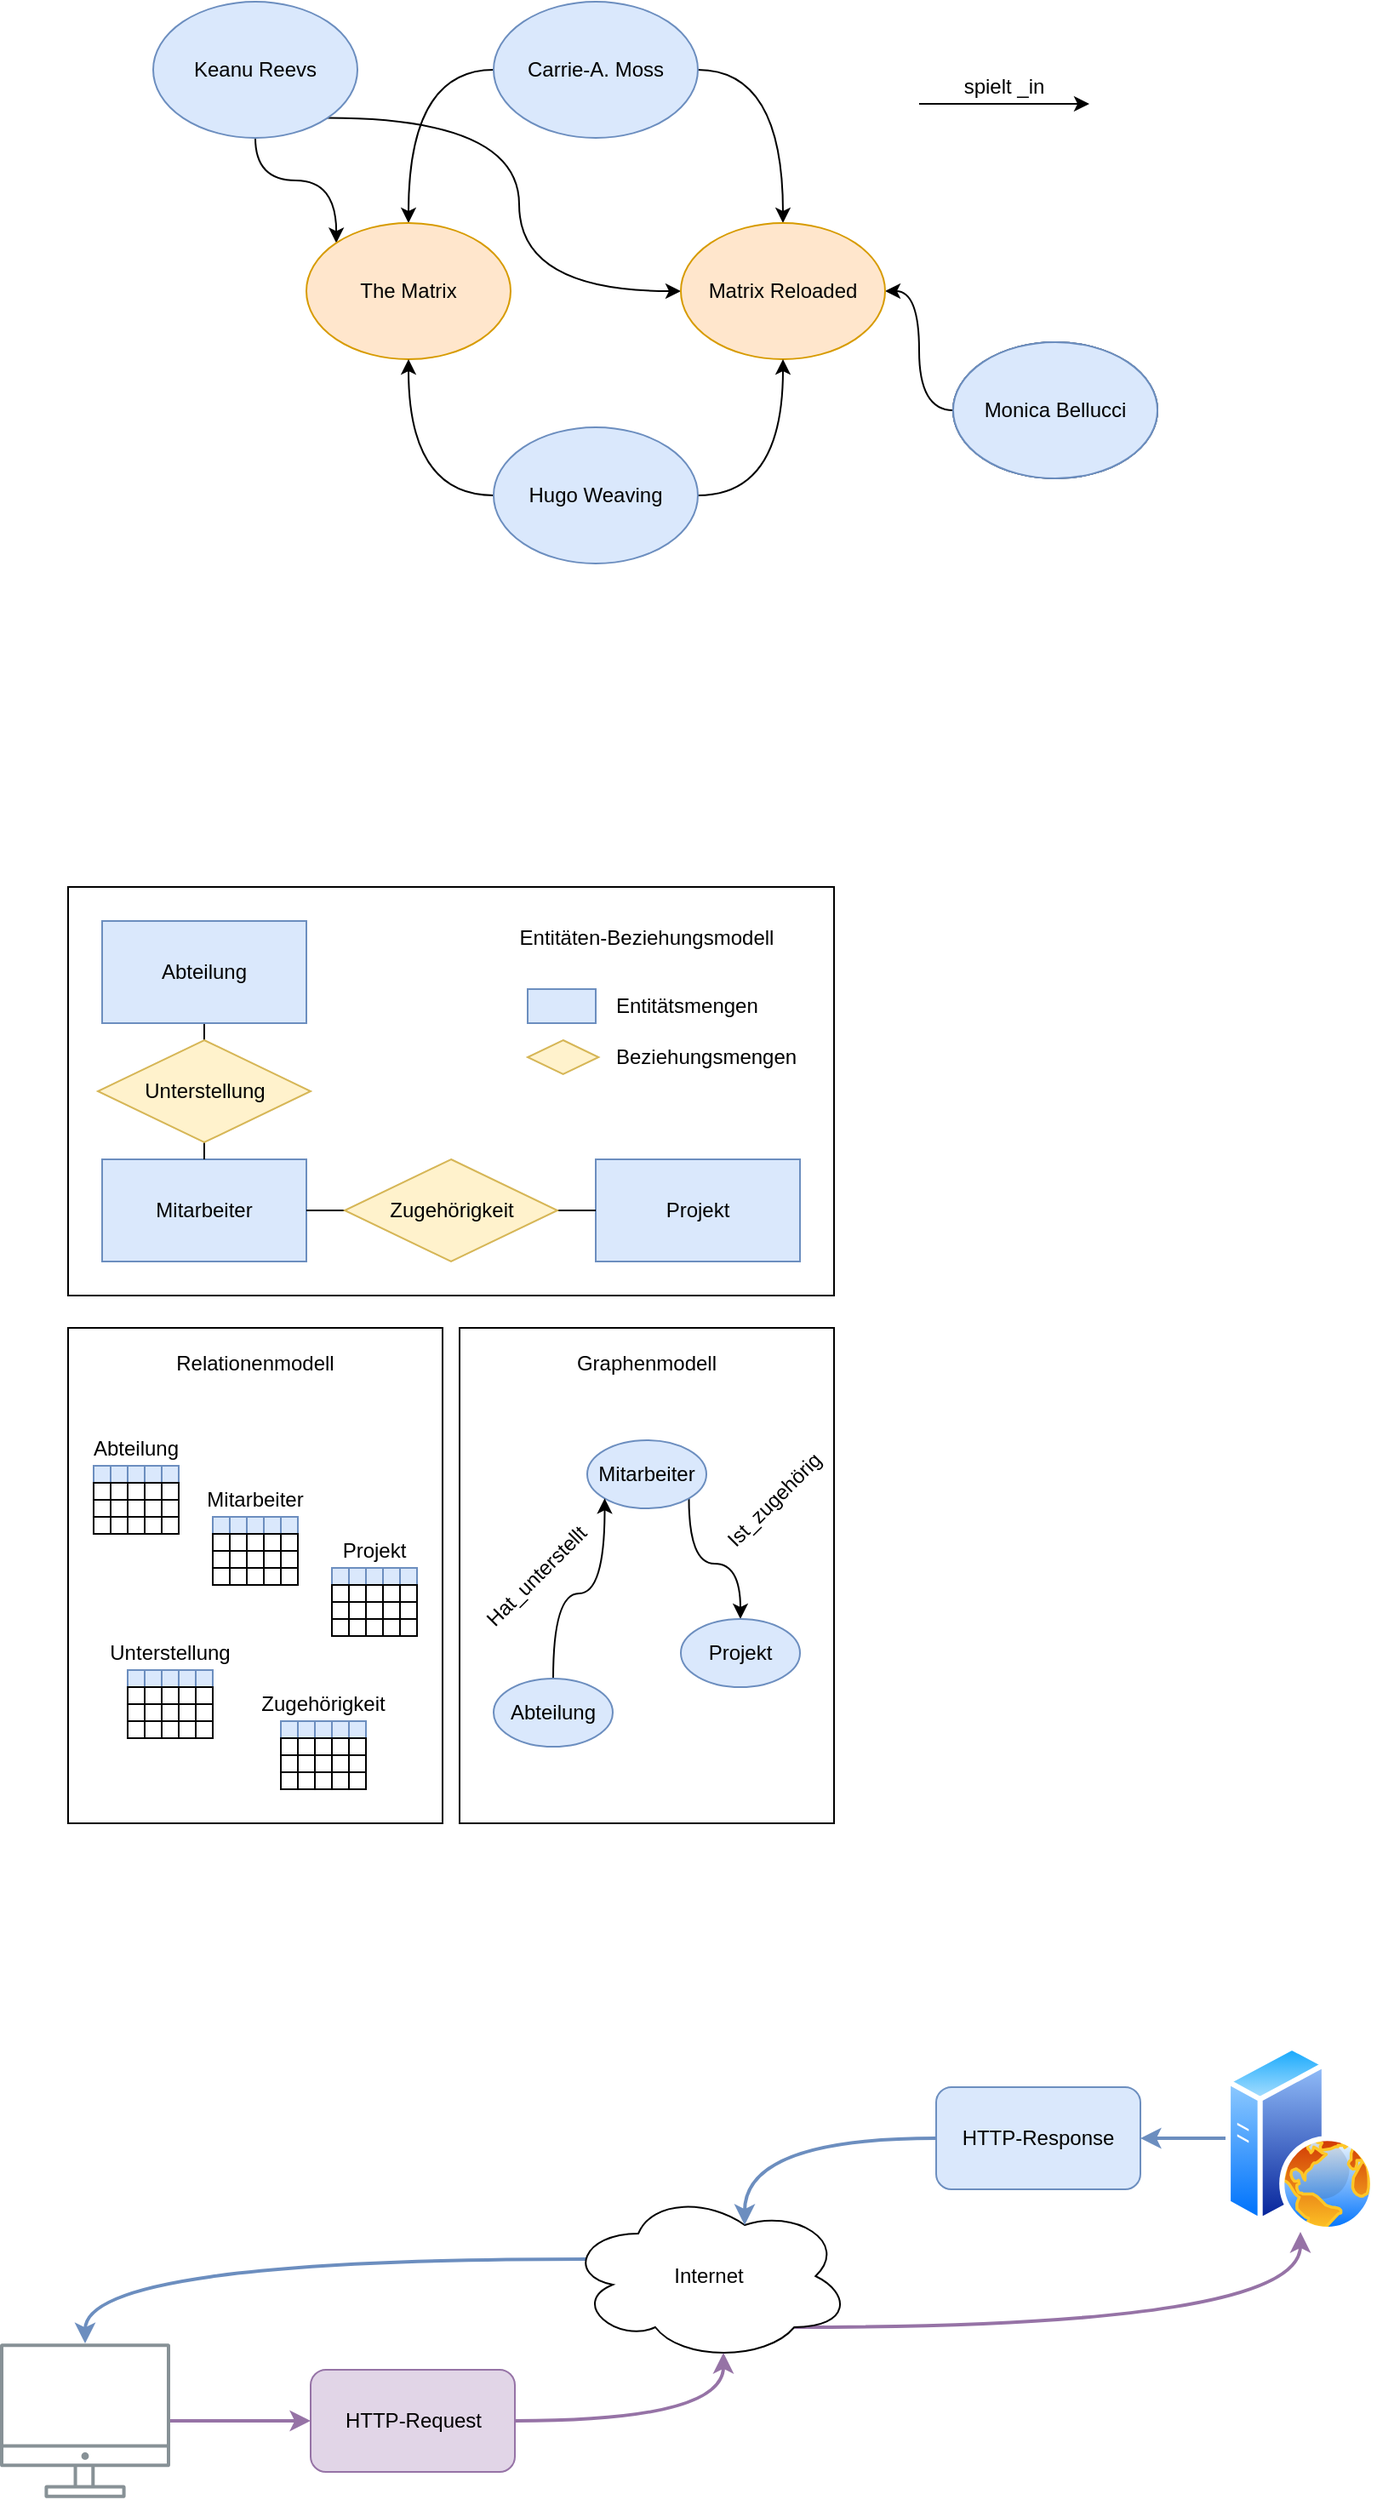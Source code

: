 <mxfile version="12.6.7" type="device"><diagram id="7TDdUkWS8qvCrYN3hzFo" name="Page-1"><mxGraphModel dx="1484" dy="760" grid="1" gridSize="10" guides="1" tooltips="1" connect="1" arrows="1" fold="1" page="1" pageScale="1" pageWidth="827" pageHeight="1169" math="0" shadow="0"><root><mxCell id="0"/><mxCell id="1" parent="0"/><mxCell id="xoRWFBxeTn0ogToRfAe6-10" style="edgeStyle=orthogonalEdgeStyle;orthogonalLoop=1;jettySize=auto;html=1;exitX=0.5;exitY=1;exitDx=0;exitDy=0;entryX=0;entryY=0;entryDx=0;entryDy=0;curved=1;" edge="1" parent="1" source="xoRWFBxeTn0ogToRfAe6-1" target="xoRWFBxeTn0ogToRfAe6-3"><mxGeometry relative="1" as="geometry"/></mxCell><mxCell id="xoRWFBxeTn0ogToRfAe6-22" style="edgeStyle=orthogonalEdgeStyle;curved=1;orthogonalLoop=1;jettySize=auto;html=1;exitX=1;exitY=1;exitDx=0;exitDy=0;entryX=0;entryY=0.5;entryDx=0;entryDy=0;" edge="1" parent="1" source="xoRWFBxeTn0ogToRfAe6-1" target="xoRWFBxeTn0ogToRfAe6-5"><mxGeometry relative="1" as="geometry"/></mxCell><mxCell id="xoRWFBxeTn0ogToRfAe6-1" value="Keanu Reevs" style="ellipse;whiteSpace=wrap;html=1;fillColor=#dae8fc;strokeColor=#6c8ebf;" vertex="1" parent="1"><mxGeometry x="140" y="150" width="120" height="80" as="geometry"/></mxCell><mxCell id="xoRWFBxeTn0ogToRfAe6-20" style="edgeStyle=orthogonalEdgeStyle;curved=1;orthogonalLoop=1;jettySize=auto;html=1;exitX=0;exitY=0.5;exitDx=0;exitDy=0;entryX=0.5;entryY=0;entryDx=0;entryDy=0;" edge="1" parent="1" source="xoRWFBxeTn0ogToRfAe6-2" target="xoRWFBxeTn0ogToRfAe6-3"><mxGeometry relative="1" as="geometry"/></mxCell><mxCell id="xoRWFBxeTn0ogToRfAe6-21" style="edgeStyle=orthogonalEdgeStyle;curved=1;orthogonalLoop=1;jettySize=auto;html=1;exitX=1;exitY=0.5;exitDx=0;exitDy=0;" edge="1" parent="1" source="xoRWFBxeTn0ogToRfAe6-2" target="xoRWFBxeTn0ogToRfAe6-5"><mxGeometry relative="1" as="geometry"/></mxCell><mxCell id="xoRWFBxeTn0ogToRfAe6-2" value="Carrie-A. Moss" style="ellipse;whiteSpace=wrap;html=1;fillColor=#dae8fc;strokeColor=#6c8ebf;" vertex="1" parent="1"><mxGeometry x="340" y="150" width="120" height="80" as="geometry"/></mxCell><mxCell id="xoRWFBxeTn0ogToRfAe6-3" value="The Matrix" style="ellipse;whiteSpace=wrap;html=1;fillColor=#ffe6cc;strokeColor=#d79b00;" vertex="1" parent="1"><mxGeometry x="230" y="280" width="120" height="80" as="geometry"/></mxCell><mxCell id="xoRWFBxeTn0ogToRfAe6-19" style="edgeStyle=orthogonalEdgeStyle;curved=1;orthogonalLoop=1;jettySize=auto;html=1;exitX=0;exitY=0.5;exitDx=0;exitDy=0;entryX=1;entryY=0.5;entryDx=0;entryDy=0;" edge="1" parent="1" source="xoRWFBxeTn0ogToRfAe6-4" target="xoRWFBxeTn0ogToRfAe6-5"><mxGeometry relative="1" as="geometry"/></mxCell><mxCell id="xoRWFBxeTn0ogToRfAe6-4" value="Monica Bellucci" style="ellipse;whiteSpace=wrap;html=1;" vertex="1" parent="1"><mxGeometry x="610" y="350" width="120" height="80" as="geometry"/></mxCell><mxCell id="xoRWFBxeTn0ogToRfAe6-5" value="Matrix Reloaded" style="ellipse;whiteSpace=wrap;html=1;fillColor=#ffe6cc;strokeColor=#d79b00;" vertex="1" parent="1"><mxGeometry x="450" y="280" width="120" height="80" as="geometry"/></mxCell><mxCell id="xoRWFBxeTn0ogToRfAe6-17" style="edgeStyle=orthogonalEdgeStyle;curved=1;orthogonalLoop=1;jettySize=auto;html=1;exitX=0;exitY=0.5;exitDx=0;exitDy=0;entryX=0.5;entryY=1;entryDx=0;entryDy=0;" edge="1" parent="1" source="xoRWFBxeTn0ogToRfAe6-6" target="xoRWFBxeTn0ogToRfAe6-3"><mxGeometry relative="1" as="geometry"/></mxCell><mxCell id="xoRWFBxeTn0ogToRfAe6-18" style="edgeStyle=orthogonalEdgeStyle;curved=1;orthogonalLoop=1;jettySize=auto;html=1;exitX=1;exitY=0.5;exitDx=0;exitDy=0;entryX=0.5;entryY=1;entryDx=0;entryDy=0;" edge="1" parent="1" source="xoRWFBxeTn0ogToRfAe6-6" target="xoRWFBxeTn0ogToRfAe6-5"><mxGeometry relative="1" as="geometry"/></mxCell><mxCell id="xoRWFBxeTn0ogToRfAe6-6" value="Hugo Weaving" style="ellipse;whiteSpace=wrap;html=1;fillColor=#dae8fc;strokeColor=#6c8ebf;" vertex="1" parent="1"><mxGeometry x="340" y="400" width="120" height="80" as="geometry"/></mxCell><mxCell id="xoRWFBxeTn0ogToRfAe6-23" value="Monica Bellucci" style="ellipse;whiteSpace=wrap;html=1;fillColor=#dae8fc;strokeColor=#6c8ebf;" vertex="1" parent="1"><mxGeometry x="610" y="350" width="120" height="80" as="geometry"/></mxCell><mxCell id="xoRWFBxeTn0ogToRfAe6-25" value="spielt _in" style="text;html=1;fillColor=none;align=center;verticalAlign=middle;whiteSpace=wrap;rounded=0;opacity=0;" vertex="1" parent="1"><mxGeometry x="610" y="190" width="60" height="20" as="geometry"/></mxCell><mxCell id="xoRWFBxeTn0ogToRfAe6-27" value="" style="endArrow=classic;html=1;" edge="1" parent="1"><mxGeometry width="50" height="50" relative="1" as="geometry"><mxPoint x="590" y="210" as="sourcePoint"/><mxPoint x="690" y="210" as="targetPoint"/></mxGeometry></mxCell><mxCell id="xoRWFBxeTn0ogToRfAe6-28" value="Monica Bellucci" style="ellipse;whiteSpace=wrap;html=1;fillColor=#dae8fc;strokeColor=#6c8ebf;" vertex="1" parent="1"><mxGeometry x="610" y="350" width="120" height="80" as="geometry"/></mxCell><mxCell id="xoRWFBxeTn0ogToRfAe6-30" value="" style="rounded=0;whiteSpace=wrap;html=1;" vertex="1" parent="1"><mxGeometry x="90" y="670" width="450" height="240" as="geometry"/></mxCell><mxCell id="xoRWFBxeTn0ogToRfAe6-40" style="edgeStyle=orthogonalEdgeStyle;curved=1;orthogonalLoop=1;jettySize=auto;html=1;exitX=0.5;exitY=1;exitDx=0;exitDy=0;entryX=0.5;entryY=0;entryDx=0;entryDy=0;endArrow=none;endFill=0;" edge="1" parent="1" source="xoRWFBxeTn0ogToRfAe6-31" target="xoRWFBxeTn0ogToRfAe6-36"><mxGeometry relative="1" as="geometry"/></mxCell><mxCell id="xoRWFBxeTn0ogToRfAe6-31" value="Abteilung" style="rounded=0;whiteSpace=wrap;html=1;fillColor=#dae8fc;strokeColor=#6c8ebf;" vertex="1" parent="1"><mxGeometry x="110" y="690" width="120" height="60" as="geometry"/></mxCell><mxCell id="xoRWFBxeTn0ogToRfAe6-32" value="Mitarbeiter&lt;span style=&quot;color: rgba(0 , 0 , 0 , 0) ; font-family: monospace ; font-size: 0px ; white-space: nowrap&quot;&gt;%3CmxGraphModel%3E%3Croot%3E%3CmxCell%20id%3D%220%22%2F%3E%3CmxCell%20id%3D%221%22%20parent%3D%220%22%2F%3E%3CmxCell%20id%3D%222%22%20value%3D%22Abteilung%22%20style%3D%22rounded%3D0%3BwhiteSpace%3Dwrap%3Bhtml%3D1%3B%22%20vertex%3D%221%22%20parent%3D%221%22%3E%3CmxGeometry%20x%3D%2290%22%20y%3D%22900%22%20width%3D%22120%22%20height%3D%2260%22%20as%3D%22geometry%22%2F%3E%3C%2FmxCell%3E%3C%2Froot%3E%3C%2FmxGraphModel%3E&lt;/span&gt;" style="rounded=0;whiteSpace=wrap;html=1;fillColor=#dae8fc;strokeColor=#6c8ebf;" vertex="1" parent="1"><mxGeometry x="110" y="830" width="120" height="60" as="geometry"/></mxCell><mxCell id="xoRWFBxeTn0ogToRfAe6-33" value="Projekt" style="rounded=0;whiteSpace=wrap;html=1;fillColor=#dae8fc;strokeColor=#6c8ebf;" vertex="1" parent="1"><mxGeometry x="400" y="830" width="120" height="60" as="geometry"/></mxCell><mxCell id="xoRWFBxeTn0ogToRfAe6-41" style="edgeStyle=orthogonalEdgeStyle;curved=1;orthogonalLoop=1;jettySize=auto;html=1;exitX=0.5;exitY=1;exitDx=0;exitDy=0;entryX=0.5;entryY=0;entryDx=0;entryDy=0;endArrow=none;endFill=0;" edge="1" parent="1" source="xoRWFBxeTn0ogToRfAe6-36" target="xoRWFBxeTn0ogToRfAe6-32"><mxGeometry relative="1" as="geometry"/></mxCell><mxCell id="xoRWFBxeTn0ogToRfAe6-36" value="Unterstellung" style="rhombus;whiteSpace=wrap;html=1;fillColor=#fff2cc;strokeColor=#d6b656;" vertex="1" parent="1"><mxGeometry x="107.5" y="760" width="125" height="60" as="geometry"/></mxCell><mxCell id="xoRWFBxeTn0ogToRfAe6-38" style="edgeStyle=orthogonalEdgeStyle;curved=1;orthogonalLoop=1;jettySize=auto;html=1;exitX=1;exitY=0.5;exitDx=0;exitDy=0;entryX=0;entryY=0.5;entryDx=0;entryDy=0;endArrow=none;endFill=0;" edge="1" parent="1" source="xoRWFBxeTn0ogToRfAe6-37" target="xoRWFBxeTn0ogToRfAe6-33"><mxGeometry relative="1" as="geometry"/></mxCell><mxCell id="xoRWFBxeTn0ogToRfAe6-39" style="edgeStyle=orthogonalEdgeStyle;curved=1;orthogonalLoop=1;jettySize=auto;html=1;exitX=0;exitY=0.5;exitDx=0;exitDy=0;entryX=1;entryY=0.5;entryDx=0;entryDy=0;endArrow=none;endFill=0;" edge="1" parent="1" source="xoRWFBxeTn0ogToRfAe6-37" target="xoRWFBxeTn0ogToRfAe6-32"><mxGeometry relative="1" as="geometry"/></mxCell><mxCell id="xoRWFBxeTn0ogToRfAe6-37" value="Zugehörigkeit" style="rhombus;whiteSpace=wrap;html=1;fillColor=#fff2cc;strokeColor=#d6b656;" vertex="1" parent="1"><mxGeometry x="252.5" y="830" width="125" height="60" as="geometry"/></mxCell><mxCell id="xoRWFBxeTn0ogToRfAe6-42" value="Entitäten-Beziehungsmodell" style="text;html=1;strokeColor=none;fillColor=none;align=center;verticalAlign=middle;whiteSpace=wrap;rounded=0;" vertex="1" parent="1"><mxGeometry x="340" y="690" width="180" height="20" as="geometry"/></mxCell><mxCell id="xoRWFBxeTn0ogToRfAe6-43" value="" style="rhombus;whiteSpace=wrap;html=1;fillColor=#fff2cc;strokeColor=#d6b656;" vertex="1" parent="1"><mxGeometry x="360" y="760" width="41.67" height="20" as="geometry"/></mxCell><mxCell id="xoRWFBxeTn0ogToRfAe6-44" value="" style="rounded=0;whiteSpace=wrap;html=1;fillColor=#dae8fc;strokeColor=#6c8ebf;" vertex="1" parent="1"><mxGeometry x="360" y="730" width="40" height="20" as="geometry"/></mxCell><mxCell id="xoRWFBxeTn0ogToRfAe6-45" value="Entitätsmengen" style="text;html=1;strokeColor=none;fillColor=none;align=left;verticalAlign=middle;whiteSpace=wrap;rounded=0;" vertex="1" parent="1"><mxGeometry x="410" y="730" width="90" height="20" as="geometry"/></mxCell><mxCell id="xoRWFBxeTn0ogToRfAe6-46" value="Beziehungsmengen" style="text;html=1;strokeColor=none;fillColor=none;align=left;verticalAlign=middle;whiteSpace=wrap;rounded=0;" vertex="1" parent="1"><mxGeometry x="410" y="760" width="120" height="20" as="geometry"/></mxCell><mxCell id="xoRWFBxeTn0ogToRfAe6-47" value="" style="rounded=0;whiteSpace=wrap;html=1;" vertex="1" parent="1"><mxGeometry x="90" y="929" width="220" height="291" as="geometry"/></mxCell><mxCell id="xoRWFBxeTn0ogToRfAe6-48" value="Relationenmodell" style="text;html=1;strokeColor=none;fillColor=none;align=center;verticalAlign=middle;whiteSpace=wrap;rounded=0;" vertex="1" parent="1"><mxGeometry x="120" y="940" width="160" height="20" as="geometry"/></mxCell><mxCell id="xoRWFBxeTn0ogToRfAe6-51" value="" style="rounded=0;whiteSpace=wrap;html=1;" vertex="1" parent="1"><mxGeometry x="320" y="929" width="220" height="291" as="geometry"/></mxCell><mxCell id="xoRWFBxeTn0ogToRfAe6-52" value="Graphenmodell" style="text;html=1;strokeColor=none;fillColor=none;align=center;verticalAlign=middle;whiteSpace=wrap;rounded=0;" vertex="1" parent="1"><mxGeometry x="350" y="940" width="160" height="20" as="geometry"/></mxCell><mxCell id="xoRWFBxeTn0ogToRfAe6-53" value="Abteilung" style="text;html=1;strokeColor=none;fillColor=none;align=center;verticalAlign=middle;whiteSpace=wrap;rounded=0;" vertex="1" parent="1"><mxGeometry x="110" y="990" width="40" height="20" as="geometry"/></mxCell><mxCell id="xoRWFBxeTn0ogToRfAe6-54" value="Mitarbeiter" style="text;html=1;strokeColor=none;fillColor=none;align=center;verticalAlign=middle;whiteSpace=wrap;rounded=0;" vertex="1" parent="1"><mxGeometry x="180" y="1020" width="40" height="20" as="geometry"/></mxCell><mxCell id="xoRWFBxeTn0ogToRfAe6-55" value="Projekt" style="text;html=1;strokeColor=none;fillColor=none;align=center;verticalAlign=middle;whiteSpace=wrap;rounded=0;" vertex="1" parent="1"><mxGeometry x="250" y="1050" width="40" height="20" as="geometry"/></mxCell><mxCell id="xoRWFBxeTn0ogToRfAe6-56" value="Unterstellung" style="text;html=1;strokeColor=none;fillColor=none;align=center;verticalAlign=middle;whiteSpace=wrap;rounded=0;" vertex="1" parent="1"><mxGeometry x="130" y="1110" width="40" height="20" as="geometry"/></mxCell><mxCell id="xoRWFBxeTn0ogToRfAe6-57" value="Zugehörigkeit" style="text;html=1;strokeColor=none;fillColor=none;align=center;verticalAlign=middle;whiteSpace=wrap;rounded=0;" vertex="1" parent="1"><mxGeometry x="220" y="1140" width="40" height="20" as="geometry"/></mxCell><mxCell id="xoRWFBxeTn0ogToRfAe6-58" value="" style="rounded=0;whiteSpace=wrap;html=1;align=left;fillColor=#dae8fc;strokeColor=#6c8ebf;" vertex="1" parent="1"><mxGeometry x="215" y="1160" width="10" height="10" as="geometry"/></mxCell><mxCell id="xoRWFBxeTn0ogToRfAe6-59" value="" style="rounded=0;whiteSpace=wrap;html=1;align=left;fillColor=#dae8fc;strokeColor=#6c8ebf;" vertex="1" parent="1"><mxGeometry x="225" y="1160" width="10" height="10" as="geometry"/></mxCell><mxCell id="xoRWFBxeTn0ogToRfAe6-60" value="" style="rounded=0;whiteSpace=wrap;html=1;align=left;fillColor=#dae8fc;strokeColor=#6c8ebf;" vertex="1" parent="1"><mxGeometry x="235" y="1160" width="10" height="10" as="geometry"/></mxCell><mxCell id="xoRWFBxeTn0ogToRfAe6-61" value="" style="rounded=0;whiteSpace=wrap;html=1;align=left;fillColor=#dae8fc;strokeColor=#6c8ebf;" vertex="1" parent="1"><mxGeometry x="245" y="1160" width="10" height="10" as="geometry"/></mxCell><mxCell id="xoRWFBxeTn0ogToRfAe6-62" value="" style="rounded=0;whiteSpace=wrap;html=1;align=left;fillColor=#dae8fc;strokeColor=#6c8ebf;" vertex="1" parent="1"><mxGeometry x="255" y="1160" width="10" height="10" as="geometry"/></mxCell><mxCell id="xoRWFBxeTn0ogToRfAe6-63" value="" style="rounded=0;whiteSpace=wrap;html=1;align=left;" vertex="1" parent="1"><mxGeometry x="215" y="1170" width="10" height="10" as="geometry"/></mxCell><mxCell id="xoRWFBxeTn0ogToRfAe6-64" value="" style="rounded=0;whiteSpace=wrap;html=1;align=left;" vertex="1" parent="1"><mxGeometry x="225" y="1170" width="10" height="10" as="geometry"/></mxCell><mxCell id="xoRWFBxeTn0ogToRfAe6-65" value="" style="rounded=0;whiteSpace=wrap;html=1;align=left;" vertex="1" parent="1"><mxGeometry x="235" y="1170" width="10" height="10" as="geometry"/></mxCell><mxCell id="xoRWFBxeTn0ogToRfAe6-66" value="" style="rounded=0;whiteSpace=wrap;html=1;align=left;" vertex="1" parent="1"><mxGeometry x="245" y="1170" width="10" height="10" as="geometry"/></mxCell><mxCell id="xoRWFBxeTn0ogToRfAe6-67" value="" style="rounded=0;whiteSpace=wrap;html=1;align=left;" vertex="1" parent="1"><mxGeometry x="255" y="1170" width="10" height="10" as="geometry"/></mxCell><mxCell id="xoRWFBxeTn0ogToRfAe6-68" value="" style="rounded=0;whiteSpace=wrap;html=1;align=left;" vertex="1" parent="1"><mxGeometry x="215" y="1180" width="10" height="10" as="geometry"/></mxCell><mxCell id="xoRWFBxeTn0ogToRfAe6-69" value="" style="rounded=0;whiteSpace=wrap;html=1;align=left;" vertex="1" parent="1"><mxGeometry x="225" y="1180" width="10" height="10" as="geometry"/></mxCell><mxCell id="xoRWFBxeTn0ogToRfAe6-70" value="" style="rounded=0;whiteSpace=wrap;html=1;align=left;" vertex="1" parent="1"><mxGeometry x="235" y="1180" width="10" height="10" as="geometry"/></mxCell><mxCell id="xoRWFBxeTn0ogToRfAe6-71" value="" style="rounded=0;whiteSpace=wrap;html=1;align=left;" vertex="1" parent="1"><mxGeometry x="245" y="1180" width="10" height="10" as="geometry"/></mxCell><mxCell id="xoRWFBxeTn0ogToRfAe6-72" value="" style="rounded=0;whiteSpace=wrap;html=1;align=left;" vertex="1" parent="1"><mxGeometry x="255" y="1180" width="10" height="10" as="geometry"/></mxCell><mxCell id="xoRWFBxeTn0ogToRfAe6-73" value="" style="rounded=0;whiteSpace=wrap;html=1;align=left;" vertex="1" parent="1"><mxGeometry x="215" y="1190" width="10" height="10" as="geometry"/></mxCell><mxCell id="xoRWFBxeTn0ogToRfAe6-74" value="" style="rounded=0;whiteSpace=wrap;html=1;align=left;" vertex="1" parent="1"><mxGeometry x="225" y="1190" width="10" height="10" as="geometry"/></mxCell><mxCell id="xoRWFBxeTn0ogToRfAe6-75" value="" style="rounded=0;whiteSpace=wrap;html=1;align=left;" vertex="1" parent="1"><mxGeometry x="235" y="1190" width="10" height="10" as="geometry"/></mxCell><mxCell id="xoRWFBxeTn0ogToRfAe6-76" value="" style="rounded=0;whiteSpace=wrap;html=1;align=left;" vertex="1" parent="1"><mxGeometry x="245" y="1190" width="10" height="10" as="geometry"/></mxCell><mxCell id="xoRWFBxeTn0ogToRfAe6-77" value="" style="rounded=0;whiteSpace=wrap;html=1;align=left;" vertex="1" parent="1"><mxGeometry x="255" y="1190" width="10" height="10" as="geometry"/></mxCell><mxCell id="xoRWFBxeTn0ogToRfAe6-78" value="" style="rounded=0;whiteSpace=wrap;html=1;align=left;fillColor=#dae8fc;strokeColor=#6c8ebf;" vertex="1" parent="1"><mxGeometry x="125" y="1130" width="10" height="10" as="geometry"/></mxCell><mxCell id="xoRWFBxeTn0ogToRfAe6-79" value="" style="rounded=0;whiteSpace=wrap;html=1;align=left;fillColor=#dae8fc;strokeColor=#6c8ebf;" vertex="1" parent="1"><mxGeometry x="135" y="1130" width="10" height="10" as="geometry"/></mxCell><mxCell id="xoRWFBxeTn0ogToRfAe6-80" value="" style="rounded=0;whiteSpace=wrap;html=1;align=left;fillColor=#dae8fc;strokeColor=#6c8ebf;" vertex="1" parent="1"><mxGeometry x="145" y="1130" width="10" height="10" as="geometry"/></mxCell><mxCell id="xoRWFBxeTn0ogToRfAe6-81" value="" style="rounded=0;whiteSpace=wrap;html=1;align=left;fillColor=#dae8fc;strokeColor=#6c8ebf;" vertex="1" parent="1"><mxGeometry x="155" y="1130" width="10" height="10" as="geometry"/></mxCell><mxCell id="xoRWFBxeTn0ogToRfAe6-82" value="" style="rounded=0;whiteSpace=wrap;html=1;align=left;fillColor=#dae8fc;strokeColor=#6c8ebf;" vertex="1" parent="1"><mxGeometry x="165" y="1130" width="10" height="10" as="geometry"/></mxCell><mxCell id="xoRWFBxeTn0ogToRfAe6-83" value="" style="rounded=0;whiteSpace=wrap;html=1;align=left;" vertex="1" parent="1"><mxGeometry x="125" y="1140" width="10" height="10" as="geometry"/></mxCell><mxCell id="xoRWFBxeTn0ogToRfAe6-84" value="" style="rounded=0;whiteSpace=wrap;html=1;align=left;" vertex="1" parent="1"><mxGeometry x="135" y="1140" width="10" height="10" as="geometry"/></mxCell><mxCell id="xoRWFBxeTn0ogToRfAe6-85" value="" style="rounded=0;whiteSpace=wrap;html=1;align=left;" vertex="1" parent="1"><mxGeometry x="145" y="1140" width="10" height="10" as="geometry"/></mxCell><mxCell id="xoRWFBxeTn0ogToRfAe6-86" value="" style="rounded=0;whiteSpace=wrap;html=1;align=left;" vertex="1" parent="1"><mxGeometry x="155" y="1140" width="10" height="10" as="geometry"/></mxCell><mxCell id="xoRWFBxeTn0ogToRfAe6-87" value="" style="rounded=0;whiteSpace=wrap;html=1;align=left;" vertex="1" parent="1"><mxGeometry x="165" y="1140" width="10" height="10" as="geometry"/></mxCell><mxCell id="xoRWFBxeTn0ogToRfAe6-88" value="" style="rounded=0;whiteSpace=wrap;html=1;align=left;" vertex="1" parent="1"><mxGeometry x="125" y="1150" width="10" height="10" as="geometry"/></mxCell><mxCell id="xoRWFBxeTn0ogToRfAe6-89" value="" style="rounded=0;whiteSpace=wrap;html=1;align=left;" vertex="1" parent="1"><mxGeometry x="135" y="1150" width="10" height="10" as="geometry"/></mxCell><mxCell id="xoRWFBxeTn0ogToRfAe6-90" value="" style="rounded=0;whiteSpace=wrap;html=1;align=left;" vertex="1" parent="1"><mxGeometry x="145" y="1150" width="10" height="10" as="geometry"/></mxCell><mxCell id="xoRWFBxeTn0ogToRfAe6-91" value="" style="rounded=0;whiteSpace=wrap;html=1;align=left;" vertex="1" parent="1"><mxGeometry x="155" y="1150" width="10" height="10" as="geometry"/></mxCell><mxCell id="xoRWFBxeTn0ogToRfAe6-92" value="" style="rounded=0;whiteSpace=wrap;html=1;align=left;" vertex="1" parent="1"><mxGeometry x="165" y="1150" width="10" height="10" as="geometry"/></mxCell><mxCell id="xoRWFBxeTn0ogToRfAe6-93" value="" style="rounded=0;whiteSpace=wrap;html=1;align=left;" vertex="1" parent="1"><mxGeometry x="125" y="1160" width="10" height="10" as="geometry"/></mxCell><mxCell id="xoRWFBxeTn0ogToRfAe6-94" value="" style="rounded=0;whiteSpace=wrap;html=1;align=left;" vertex="1" parent="1"><mxGeometry x="135" y="1160" width="10" height="10" as="geometry"/></mxCell><mxCell id="xoRWFBxeTn0ogToRfAe6-95" value="" style="rounded=0;whiteSpace=wrap;html=1;align=left;" vertex="1" parent="1"><mxGeometry x="145" y="1160" width="10" height="10" as="geometry"/></mxCell><mxCell id="xoRWFBxeTn0ogToRfAe6-96" value="" style="rounded=0;whiteSpace=wrap;html=1;align=left;" vertex="1" parent="1"><mxGeometry x="155" y="1160" width="10" height="10" as="geometry"/></mxCell><mxCell id="xoRWFBxeTn0ogToRfAe6-97" value="" style="rounded=0;whiteSpace=wrap;html=1;align=left;" vertex="1" parent="1"><mxGeometry x="165" y="1160" width="10" height="10" as="geometry"/></mxCell><mxCell id="xoRWFBxeTn0ogToRfAe6-98" value="" style="rounded=0;whiteSpace=wrap;html=1;align=left;fillColor=#dae8fc;strokeColor=#6c8ebf;" vertex="1" parent="1"><mxGeometry x="245" y="1070" width="10" height="10" as="geometry"/></mxCell><mxCell id="xoRWFBxeTn0ogToRfAe6-99" value="" style="rounded=0;whiteSpace=wrap;html=1;align=left;fillColor=#dae8fc;strokeColor=#6c8ebf;" vertex="1" parent="1"><mxGeometry x="255" y="1070" width="10" height="10" as="geometry"/></mxCell><mxCell id="xoRWFBxeTn0ogToRfAe6-100" value="" style="rounded=0;whiteSpace=wrap;html=1;align=left;fillColor=#dae8fc;strokeColor=#6c8ebf;" vertex="1" parent="1"><mxGeometry x="265" y="1070" width="10" height="10" as="geometry"/></mxCell><mxCell id="xoRWFBxeTn0ogToRfAe6-101" value="" style="rounded=0;whiteSpace=wrap;html=1;align=left;fillColor=#dae8fc;strokeColor=#6c8ebf;" vertex="1" parent="1"><mxGeometry x="275" y="1070" width="10" height="10" as="geometry"/></mxCell><mxCell id="xoRWFBxeTn0ogToRfAe6-102" value="" style="rounded=0;whiteSpace=wrap;html=1;align=left;fillColor=#dae8fc;strokeColor=#6c8ebf;" vertex="1" parent="1"><mxGeometry x="285" y="1070" width="10" height="10" as="geometry"/></mxCell><mxCell id="xoRWFBxeTn0ogToRfAe6-103" value="" style="rounded=0;whiteSpace=wrap;html=1;align=left;" vertex="1" parent="1"><mxGeometry x="245" y="1080" width="10" height="10" as="geometry"/></mxCell><mxCell id="xoRWFBxeTn0ogToRfAe6-104" value="" style="rounded=0;whiteSpace=wrap;html=1;align=left;" vertex="1" parent="1"><mxGeometry x="255" y="1080" width="10" height="10" as="geometry"/></mxCell><mxCell id="xoRWFBxeTn0ogToRfAe6-105" value="" style="rounded=0;whiteSpace=wrap;html=1;align=left;" vertex="1" parent="1"><mxGeometry x="265" y="1080" width="10" height="10" as="geometry"/></mxCell><mxCell id="xoRWFBxeTn0ogToRfAe6-106" value="" style="rounded=0;whiteSpace=wrap;html=1;align=left;" vertex="1" parent="1"><mxGeometry x="275" y="1080" width="10" height="10" as="geometry"/></mxCell><mxCell id="xoRWFBxeTn0ogToRfAe6-107" value="" style="rounded=0;whiteSpace=wrap;html=1;align=left;" vertex="1" parent="1"><mxGeometry x="285" y="1080" width="10" height="10" as="geometry"/></mxCell><mxCell id="xoRWFBxeTn0ogToRfAe6-108" value="" style="rounded=0;whiteSpace=wrap;html=1;align=left;" vertex="1" parent="1"><mxGeometry x="245" y="1090" width="10" height="10" as="geometry"/></mxCell><mxCell id="xoRWFBxeTn0ogToRfAe6-109" value="" style="rounded=0;whiteSpace=wrap;html=1;align=left;" vertex="1" parent="1"><mxGeometry x="255" y="1090" width="10" height="10" as="geometry"/></mxCell><mxCell id="xoRWFBxeTn0ogToRfAe6-110" value="" style="rounded=0;whiteSpace=wrap;html=1;align=left;" vertex="1" parent="1"><mxGeometry x="265" y="1090" width="10" height="10" as="geometry"/></mxCell><mxCell id="xoRWFBxeTn0ogToRfAe6-111" value="" style="rounded=0;whiteSpace=wrap;html=1;align=left;" vertex="1" parent="1"><mxGeometry x="275" y="1090" width="10" height="10" as="geometry"/></mxCell><mxCell id="xoRWFBxeTn0ogToRfAe6-112" value="" style="rounded=0;whiteSpace=wrap;html=1;align=left;" vertex="1" parent="1"><mxGeometry x="285" y="1090" width="10" height="10" as="geometry"/></mxCell><mxCell id="xoRWFBxeTn0ogToRfAe6-113" value="" style="rounded=0;whiteSpace=wrap;html=1;align=left;" vertex="1" parent="1"><mxGeometry x="245" y="1100" width="10" height="10" as="geometry"/></mxCell><mxCell id="xoRWFBxeTn0ogToRfAe6-114" value="" style="rounded=0;whiteSpace=wrap;html=1;align=left;" vertex="1" parent="1"><mxGeometry x="255" y="1100" width="10" height="10" as="geometry"/></mxCell><mxCell id="xoRWFBxeTn0ogToRfAe6-115" value="" style="rounded=0;whiteSpace=wrap;html=1;align=left;" vertex="1" parent="1"><mxGeometry x="265" y="1100" width="10" height="10" as="geometry"/></mxCell><mxCell id="xoRWFBxeTn0ogToRfAe6-116" value="" style="rounded=0;whiteSpace=wrap;html=1;align=left;" vertex="1" parent="1"><mxGeometry x="275" y="1100" width="10" height="10" as="geometry"/></mxCell><mxCell id="xoRWFBxeTn0ogToRfAe6-117" value="" style="rounded=0;whiteSpace=wrap;html=1;align=left;" vertex="1" parent="1"><mxGeometry x="285" y="1100" width="10" height="10" as="geometry"/></mxCell><mxCell id="xoRWFBxeTn0ogToRfAe6-118" value="" style="rounded=0;whiteSpace=wrap;html=1;align=left;fillColor=#dae8fc;strokeColor=#6c8ebf;" vertex="1" parent="1"><mxGeometry x="175" y="1040" width="10" height="10" as="geometry"/></mxCell><mxCell id="xoRWFBxeTn0ogToRfAe6-119" value="" style="rounded=0;whiteSpace=wrap;html=1;align=left;fillColor=#dae8fc;strokeColor=#6c8ebf;" vertex="1" parent="1"><mxGeometry x="185" y="1040" width="10" height="10" as="geometry"/></mxCell><mxCell id="xoRWFBxeTn0ogToRfAe6-120" value="" style="rounded=0;whiteSpace=wrap;html=1;align=left;fillColor=#dae8fc;strokeColor=#6c8ebf;" vertex="1" parent="1"><mxGeometry x="195" y="1040" width="10" height="10" as="geometry"/></mxCell><mxCell id="xoRWFBxeTn0ogToRfAe6-121" value="" style="rounded=0;whiteSpace=wrap;html=1;align=left;fillColor=#dae8fc;strokeColor=#6c8ebf;" vertex="1" parent="1"><mxGeometry x="205" y="1040" width="10" height="10" as="geometry"/></mxCell><mxCell id="xoRWFBxeTn0ogToRfAe6-122" value="" style="rounded=0;whiteSpace=wrap;html=1;align=left;fillColor=#dae8fc;strokeColor=#6c8ebf;" vertex="1" parent="1"><mxGeometry x="215" y="1040" width="10" height="10" as="geometry"/></mxCell><mxCell id="xoRWFBxeTn0ogToRfAe6-123" value="" style="rounded=0;whiteSpace=wrap;html=1;align=left;" vertex="1" parent="1"><mxGeometry x="175" y="1050" width="10" height="10" as="geometry"/></mxCell><mxCell id="xoRWFBxeTn0ogToRfAe6-124" value="" style="rounded=0;whiteSpace=wrap;html=1;align=left;" vertex="1" parent="1"><mxGeometry x="185" y="1050" width="10" height="10" as="geometry"/></mxCell><mxCell id="xoRWFBxeTn0ogToRfAe6-125" value="" style="rounded=0;whiteSpace=wrap;html=1;align=left;" vertex="1" parent="1"><mxGeometry x="195" y="1050" width="10" height="10" as="geometry"/></mxCell><mxCell id="xoRWFBxeTn0ogToRfAe6-126" value="" style="rounded=0;whiteSpace=wrap;html=1;align=left;" vertex="1" parent="1"><mxGeometry x="205" y="1050" width="10" height="10" as="geometry"/></mxCell><mxCell id="xoRWFBxeTn0ogToRfAe6-127" value="" style="rounded=0;whiteSpace=wrap;html=1;align=left;" vertex="1" parent="1"><mxGeometry x="215" y="1050" width="10" height="10" as="geometry"/></mxCell><mxCell id="xoRWFBxeTn0ogToRfAe6-128" value="" style="rounded=0;whiteSpace=wrap;html=1;align=left;" vertex="1" parent="1"><mxGeometry x="175" y="1060" width="10" height="10" as="geometry"/></mxCell><mxCell id="xoRWFBxeTn0ogToRfAe6-129" value="" style="rounded=0;whiteSpace=wrap;html=1;align=left;" vertex="1" parent="1"><mxGeometry x="185" y="1060" width="10" height="10" as="geometry"/></mxCell><mxCell id="xoRWFBxeTn0ogToRfAe6-130" value="" style="rounded=0;whiteSpace=wrap;html=1;align=left;" vertex="1" parent="1"><mxGeometry x="195" y="1060" width="10" height="10" as="geometry"/></mxCell><mxCell id="xoRWFBxeTn0ogToRfAe6-131" value="" style="rounded=0;whiteSpace=wrap;html=1;align=left;" vertex="1" parent="1"><mxGeometry x="205" y="1060" width="10" height="10" as="geometry"/></mxCell><mxCell id="xoRWFBxeTn0ogToRfAe6-132" value="" style="rounded=0;whiteSpace=wrap;html=1;align=left;" vertex="1" parent="1"><mxGeometry x="215" y="1060" width="10" height="10" as="geometry"/></mxCell><mxCell id="xoRWFBxeTn0ogToRfAe6-133" value="" style="rounded=0;whiteSpace=wrap;html=1;align=left;" vertex="1" parent="1"><mxGeometry x="175" y="1070" width="10" height="10" as="geometry"/></mxCell><mxCell id="xoRWFBxeTn0ogToRfAe6-134" value="" style="rounded=0;whiteSpace=wrap;html=1;align=left;" vertex="1" parent="1"><mxGeometry x="185" y="1070" width="10" height="10" as="geometry"/></mxCell><mxCell id="xoRWFBxeTn0ogToRfAe6-135" value="" style="rounded=0;whiteSpace=wrap;html=1;align=left;" vertex="1" parent="1"><mxGeometry x="195" y="1070" width="10" height="10" as="geometry"/></mxCell><mxCell id="xoRWFBxeTn0ogToRfAe6-136" value="" style="rounded=0;whiteSpace=wrap;html=1;align=left;" vertex="1" parent="1"><mxGeometry x="205" y="1070" width="10" height="10" as="geometry"/></mxCell><mxCell id="xoRWFBxeTn0ogToRfAe6-137" value="" style="rounded=0;whiteSpace=wrap;html=1;align=left;" vertex="1" parent="1"><mxGeometry x="215" y="1070" width="10" height="10" as="geometry"/></mxCell><mxCell id="xoRWFBxeTn0ogToRfAe6-138" value="" style="rounded=0;whiteSpace=wrap;html=1;align=left;fillColor=#dae8fc;strokeColor=#6c8ebf;" vertex="1" parent="1"><mxGeometry x="105" y="1010" width="10" height="10" as="geometry"/></mxCell><mxCell id="xoRWFBxeTn0ogToRfAe6-139" value="" style="rounded=0;whiteSpace=wrap;html=1;align=left;fillColor=#dae8fc;strokeColor=#6c8ebf;" vertex="1" parent="1"><mxGeometry x="115" y="1010" width="10" height="10" as="geometry"/></mxCell><mxCell id="xoRWFBxeTn0ogToRfAe6-140" value="" style="rounded=0;whiteSpace=wrap;html=1;align=left;fillColor=#dae8fc;strokeColor=#6c8ebf;" vertex="1" parent="1"><mxGeometry x="125" y="1010" width="10" height="10" as="geometry"/></mxCell><mxCell id="xoRWFBxeTn0ogToRfAe6-141" value="" style="rounded=0;whiteSpace=wrap;html=1;align=left;fillColor=#dae8fc;strokeColor=#6c8ebf;" vertex="1" parent="1"><mxGeometry x="135" y="1010" width="10" height="10" as="geometry"/></mxCell><mxCell id="xoRWFBxeTn0ogToRfAe6-142" value="" style="rounded=0;whiteSpace=wrap;html=1;align=left;fillColor=#dae8fc;strokeColor=#6c8ebf;" vertex="1" parent="1"><mxGeometry x="145" y="1010" width="10" height="10" as="geometry"/></mxCell><mxCell id="xoRWFBxeTn0ogToRfAe6-143" value="" style="rounded=0;whiteSpace=wrap;html=1;align=left;" vertex="1" parent="1"><mxGeometry x="105" y="1020" width="10" height="10" as="geometry"/></mxCell><mxCell id="xoRWFBxeTn0ogToRfAe6-144" value="" style="rounded=0;whiteSpace=wrap;html=1;align=left;" vertex="1" parent="1"><mxGeometry x="115" y="1020" width="10" height="10" as="geometry"/></mxCell><mxCell id="xoRWFBxeTn0ogToRfAe6-145" value="" style="rounded=0;whiteSpace=wrap;html=1;align=left;" vertex="1" parent="1"><mxGeometry x="125" y="1020" width="10" height="10" as="geometry"/></mxCell><mxCell id="xoRWFBxeTn0ogToRfAe6-146" value="" style="rounded=0;whiteSpace=wrap;html=1;align=left;" vertex="1" parent="1"><mxGeometry x="135" y="1020" width="10" height="10" as="geometry"/></mxCell><mxCell id="xoRWFBxeTn0ogToRfAe6-147" value="" style="rounded=0;whiteSpace=wrap;html=1;align=left;" vertex="1" parent="1"><mxGeometry x="145" y="1020" width="10" height="10" as="geometry"/></mxCell><mxCell id="xoRWFBxeTn0ogToRfAe6-148" value="" style="rounded=0;whiteSpace=wrap;html=1;align=left;" vertex="1" parent="1"><mxGeometry x="105" y="1030" width="10" height="10" as="geometry"/></mxCell><mxCell id="xoRWFBxeTn0ogToRfAe6-149" value="" style="rounded=0;whiteSpace=wrap;html=1;align=left;" vertex="1" parent="1"><mxGeometry x="115" y="1030" width="10" height="10" as="geometry"/></mxCell><mxCell id="xoRWFBxeTn0ogToRfAe6-150" value="" style="rounded=0;whiteSpace=wrap;html=1;align=left;" vertex="1" parent="1"><mxGeometry x="125" y="1030" width="10" height="10" as="geometry"/></mxCell><mxCell id="xoRWFBxeTn0ogToRfAe6-151" value="" style="rounded=0;whiteSpace=wrap;html=1;align=left;" vertex="1" parent="1"><mxGeometry x="135" y="1030" width="10" height="10" as="geometry"/></mxCell><mxCell id="xoRWFBxeTn0ogToRfAe6-152" value="" style="rounded=0;whiteSpace=wrap;html=1;align=left;" vertex="1" parent="1"><mxGeometry x="145" y="1030" width="10" height="10" as="geometry"/></mxCell><mxCell id="xoRWFBxeTn0ogToRfAe6-153" value="" style="rounded=0;whiteSpace=wrap;html=1;align=left;" vertex="1" parent="1"><mxGeometry x="105" y="1040" width="10" height="10" as="geometry"/></mxCell><mxCell id="xoRWFBxeTn0ogToRfAe6-154" value="" style="rounded=0;whiteSpace=wrap;html=1;align=left;" vertex="1" parent="1"><mxGeometry x="115" y="1040" width="10" height="10" as="geometry"/></mxCell><mxCell id="xoRWFBxeTn0ogToRfAe6-155" value="" style="rounded=0;whiteSpace=wrap;html=1;align=left;" vertex="1" parent="1"><mxGeometry x="125" y="1040" width="10" height="10" as="geometry"/></mxCell><mxCell id="xoRWFBxeTn0ogToRfAe6-156" value="" style="rounded=0;whiteSpace=wrap;html=1;align=left;" vertex="1" parent="1"><mxGeometry x="135" y="1040" width="10" height="10" as="geometry"/></mxCell><mxCell id="xoRWFBxeTn0ogToRfAe6-157" value="" style="rounded=0;whiteSpace=wrap;html=1;align=left;" vertex="1" parent="1"><mxGeometry x="145" y="1040" width="10" height="10" as="geometry"/></mxCell><mxCell id="xoRWFBxeTn0ogToRfAe6-163" style="edgeStyle=orthogonalEdgeStyle;curved=1;orthogonalLoop=1;jettySize=auto;html=1;exitX=1;exitY=1;exitDx=0;exitDy=0;entryX=0.5;entryY=0;entryDx=0;entryDy=0;endArrow=classic;endFill=1;" edge="1" parent="1" source="xoRWFBxeTn0ogToRfAe6-158" target="xoRWFBxeTn0ogToRfAe6-160"><mxGeometry relative="1" as="geometry"/></mxCell><mxCell id="xoRWFBxeTn0ogToRfAe6-158" value="Mitarbeiter" style="ellipse;whiteSpace=wrap;html=1;align=center;fillColor=#dae8fc;strokeColor=#6c8ebf;" vertex="1" parent="1"><mxGeometry x="395" y="995" width="70" height="40" as="geometry"/></mxCell><mxCell id="xoRWFBxeTn0ogToRfAe6-162" style="edgeStyle=orthogonalEdgeStyle;curved=1;orthogonalLoop=1;jettySize=auto;html=1;exitX=0.5;exitY=0;exitDx=0;exitDy=0;entryX=0;entryY=1;entryDx=0;entryDy=0;endArrow=classic;endFill=1;" edge="1" parent="1" source="xoRWFBxeTn0ogToRfAe6-159" target="xoRWFBxeTn0ogToRfAe6-158"><mxGeometry relative="1" as="geometry"/></mxCell><mxCell id="xoRWFBxeTn0ogToRfAe6-159" value="Abteilung" style="ellipse;whiteSpace=wrap;html=1;align=center;fillColor=#dae8fc;strokeColor=#6c8ebf;" vertex="1" parent="1"><mxGeometry x="340" y="1135" width="70" height="40" as="geometry"/></mxCell><mxCell id="xoRWFBxeTn0ogToRfAe6-160" value="Projekt" style="ellipse;whiteSpace=wrap;html=1;align=center;fillColor=#dae8fc;strokeColor=#6c8ebf;" vertex="1" parent="1"><mxGeometry x="450" y="1100" width="70" height="40" as="geometry"/></mxCell><mxCell id="xoRWFBxeTn0ogToRfAe6-164" value="Hat_unterstellt" style="text;html=1;strokeColor=none;fillColor=none;align=center;verticalAlign=middle;whiteSpace=wrap;rounded=0;rotation=-45;" vertex="1" parent="1"><mxGeometry x="320" y="1064.5" width="90" height="20" as="geometry"/></mxCell><mxCell id="xoRWFBxeTn0ogToRfAe6-165" value="Ist_zugehörig" style="text;html=1;strokeColor=none;fillColor=none;align=center;verticalAlign=middle;whiteSpace=wrap;rounded=0;rotation=-45;" vertex="1" parent="1"><mxGeometry x="460" y="1020" width="90" height="20" as="geometry"/></mxCell><mxCell id="xoRWFBxeTn0ogToRfAe6-185" style="edgeStyle=orthogonalEdgeStyle;curved=1;orthogonalLoop=1;jettySize=auto;html=1;exitX=0.8;exitY=0.8;exitDx=0;exitDy=0;exitPerimeter=0;entryX=0.5;entryY=1;entryDx=0;entryDy=0;endArrow=classic;endFill=1;strokeWidth=2;fillColor=#e1d5e7;strokeColor=#9673a6;" edge="1" parent="1" source="xoRWFBxeTn0ogToRfAe6-166" target="xoRWFBxeTn0ogToRfAe6-172"><mxGeometry relative="1" as="geometry"/></mxCell><mxCell id="xoRWFBxeTn0ogToRfAe6-190" style="edgeStyle=orthogonalEdgeStyle;curved=1;orthogonalLoop=1;jettySize=auto;html=1;exitX=0.07;exitY=0.4;exitDx=0;exitDy=0;exitPerimeter=0;endArrow=classic;endFill=1;strokeWidth=2;fillColor=#dae8fc;strokeColor=#6c8ebf;" edge="1" parent="1" source="xoRWFBxeTn0ogToRfAe6-166" target="xoRWFBxeTn0ogToRfAe6-170"><mxGeometry relative="1" as="geometry"><Array as="points"><mxPoint x="100" y="1476"/></Array></mxGeometry></mxCell><mxCell id="xoRWFBxeTn0ogToRfAe6-166" value="Internet" style="ellipse;shape=cloud;whiteSpace=wrap;html=1;align=center;" vertex="1" parent="1"><mxGeometry x="383.33" y="1436" width="166.67" height="100" as="geometry"/></mxCell><mxCell id="xoRWFBxeTn0ogToRfAe6-189" style="edgeStyle=orthogonalEdgeStyle;curved=1;orthogonalLoop=1;jettySize=auto;html=1;entryX=0;entryY=0.5;entryDx=0;entryDy=0;endArrow=classic;endFill=1;strokeWidth=2;fillColor=#e1d5e7;strokeColor=#9673a6;" edge="1" parent="1" source="xoRWFBxeTn0ogToRfAe6-170" target="xoRWFBxeTn0ogToRfAe6-176"><mxGeometry relative="1" as="geometry"/></mxCell><mxCell id="xoRWFBxeTn0ogToRfAe6-170" value="" style="outlineConnect=0;gradientColor=none;fontColor=#545B64;strokeColor=none;fillColor=#879196;dashed=0;verticalLabelPosition=bottom;verticalAlign=top;align=center;html=1;fontSize=12;fontStyle=0;aspect=fixed;shape=mxgraph.aws4.illustration_desktop;pointerEvents=1" vertex="1" parent="1"><mxGeometry x="50" y="1525.5" width="100" height="91" as="geometry"/></mxCell><mxCell id="xoRWFBxeTn0ogToRfAe6-183" style="edgeStyle=orthogonalEdgeStyle;curved=1;orthogonalLoop=1;jettySize=auto;html=1;entryX=1;entryY=0.5;entryDx=0;entryDy=0;endArrow=classic;endFill=1;fillColor=#dae8fc;strokeColor=#6c8ebf;strokeWidth=2;" edge="1" parent="1" source="xoRWFBxeTn0ogToRfAe6-172" target="xoRWFBxeTn0ogToRfAe6-182"><mxGeometry relative="1" as="geometry"/></mxCell><mxCell id="xoRWFBxeTn0ogToRfAe6-172" value="" style="aspect=fixed;perimeter=ellipsePerimeter;html=1;align=center;shadow=0;dashed=0;spacingTop=3;image;image=img/lib/active_directory/web_server.svg;" vertex="1" parent="1"><mxGeometry x="770" y="1350" width="88" height="110" as="geometry"/></mxCell><mxCell id="xoRWFBxeTn0ogToRfAe6-181" style="edgeStyle=orthogonalEdgeStyle;curved=1;orthogonalLoop=1;jettySize=auto;html=1;entryX=0.55;entryY=0.95;entryDx=0;entryDy=0;entryPerimeter=0;endArrow=classic;endFill=1;fillColor=#e1d5e7;strokeColor=#9673a6;strokeWidth=2;" edge="1" parent="1" source="xoRWFBxeTn0ogToRfAe6-176" target="xoRWFBxeTn0ogToRfAe6-166"><mxGeometry relative="1" as="geometry"/></mxCell><mxCell id="xoRWFBxeTn0ogToRfAe6-176" value="HTTP-Request" style="rounded=1;whiteSpace=wrap;html=1;align=center;fillColor=#e1d5e7;strokeColor=#9673a6;" vertex="1" parent="1"><mxGeometry x="232.5" y="1541" width="120" height="60" as="geometry"/></mxCell><mxCell id="xoRWFBxeTn0ogToRfAe6-184" style="edgeStyle=orthogonalEdgeStyle;curved=1;orthogonalLoop=1;jettySize=auto;html=1;entryX=0.625;entryY=0.2;entryDx=0;entryDy=0;entryPerimeter=0;endArrow=classic;endFill=1;fillColor=#dae8fc;strokeColor=#6c8ebf;strokeWidth=2;" edge="1" parent="1" source="xoRWFBxeTn0ogToRfAe6-182" target="xoRWFBxeTn0ogToRfAe6-166"><mxGeometry relative="1" as="geometry"/></mxCell><mxCell id="xoRWFBxeTn0ogToRfAe6-182" value="HTTP-Response" style="rounded=1;whiteSpace=wrap;html=1;align=center;fillColor=#dae8fc;strokeColor=#6c8ebf;" vertex="1" parent="1"><mxGeometry x="600" y="1375" width="120" height="60" as="geometry"/></mxCell></root></mxGraphModel></diagram></mxfile>
